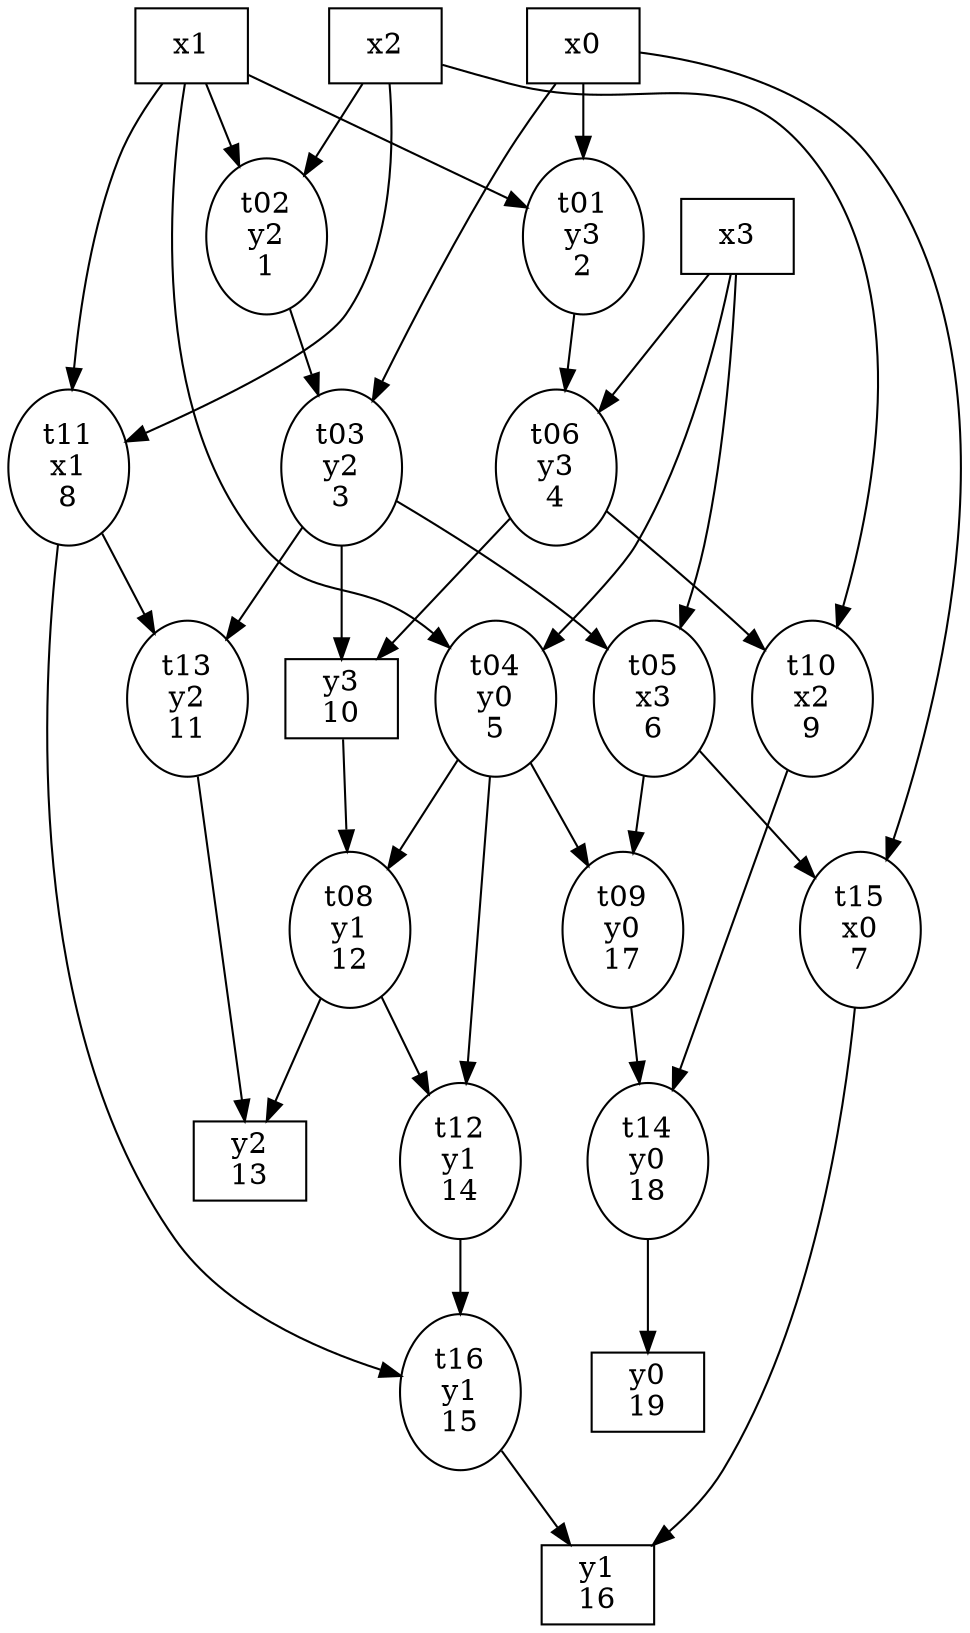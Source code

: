strict digraph sbox4 {
  x0 [shape=box, label="\N"];
  x1 [shape=box, label="\N"];
  x2 [shape=box, label="\N"];
  x3 [shape=box, label="\N"];

  t02 [label="\N\ny2\n1"];
  t01 [label="\N\ny3\n2"];

  t03 [label="\N\ny2\n3"];
  t06 [label="\N\ny3\n4"];

  t04 [label="\N\ny0\n5"];
  t05 [label="\N\nx3\n6"];
  t15 [label="\N\nx0\n7"];

  t11 [label="\N\nx1\n8"];

  t10 [label="\N\nx2\n9"];

  y3 [shape=box, label="\N\n10"];

  t13 [label="\N\ny2\n11"];

  t08 [label="\N\ny1\n12"];

  y2 [shape=box, label="\N\n13"];

  t12 [label="\N\ny1\n14"];
  t16 [label="\N\ny1\n15"];
  y1 [shape=box, label="\N\n16"];

  t09 [label="\N\ny0\n17"];
  t14 [label="\N\ny0\n18"];
  y0 [shape=box, label="\N\n19"];
  
  x0  -> t01; x1  -> t01;  // t01 = x0  | x1; 
  x1  -> t02; x2  -> t02;  // t02 = x1  | x2; 
  x0  -> t03; t02 -> t03;  // t03 = x0  ^ t02;
  x1  -> t04; x3  -> t04;  // t04 = x1  ^ x3; 
  x3  -> t05; t03 -> t05;  // t05 = x3  | t03;
  x3  -> t06; t01 -> t06;  // t06 = x3  & t01;
  t03 -> y3;  t06 -> y3;   // y3  = t03 ^ t06;
  y3  -> t08; t04 -> t08;  // t08 = y3  & t04;
  t04 -> t09; t05 -> t09;  // t09 = t04 & t05;
  x2  -> t10; t06 -> t10;  // t10 = x2  ^ t06;
  x1  -> t11; x2  -> t11;  // t11 = x1  & x2; 
  t04 -> t12; t08 -> t12;  // t12 = t04 ^ t08;
  t11 -> t13; t03 -> t13;  // t13 = t11 | t03;
  t10 -> t14; t09 -> t14;  // t14 = t10 ^ t09;
  x0  -> t15; t05 -> t15;  // t15 = x0  & t05;
  t11 -> t16; t12 -> t16;  // t16 = t11 | t12;
  t13 -> y2;  t08 -> y2;   // y2  = t13 ^ t08;
  t15 -> y1;  t16 -> y1;   // y1  = t15 ^ t16;
  t14 -> y0;               // y0  =     ~ t14;
}
